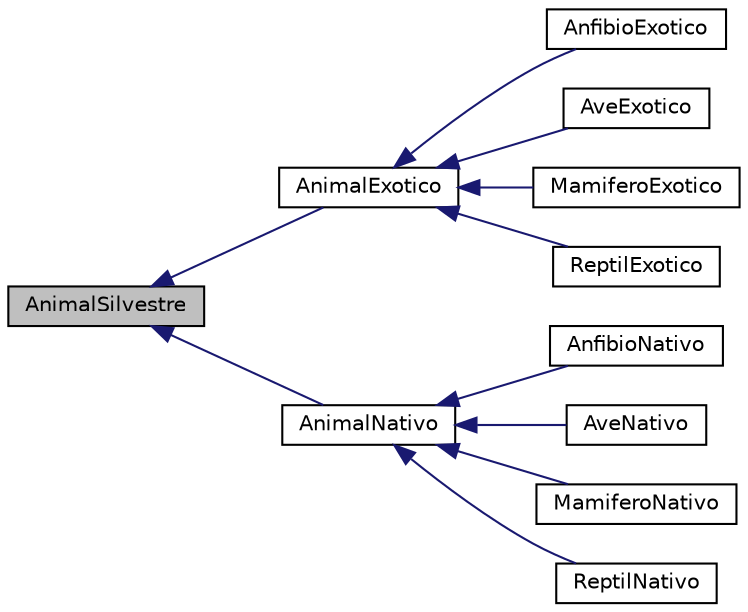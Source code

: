 digraph "AnimalSilvestre"
{
  edge [fontname="Helvetica",fontsize="10",labelfontname="Helvetica",labelfontsize="10"];
  node [fontname="Helvetica",fontsize="10",shape=record];
  rankdir="LR";
  Node0 [label="AnimalSilvestre",height=0.2,width=0.4,color="black", fillcolor="grey75", style="filled", fontcolor="black"];
  Node0 -> Node1 [dir="back",color="midnightblue",fontsize="10",style="solid"];
  Node1 [label="AnimalExotico",height=0.2,width=0.4,color="black", fillcolor="white", style="filled",URL="$classAnimalExotico.html"];
  Node1 -> Node2 [dir="back",color="midnightblue",fontsize="10",style="solid"];
  Node2 [label="AnfibioExotico",height=0.2,width=0.4,color="black", fillcolor="white", style="filled",URL="$classAnfibioExotico.html"];
  Node1 -> Node3 [dir="back",color="midnightblue",fontsize="10",style="solid"];
  Node3 [label="AveExotico",height=0.2,width=0.4,color="black", fillcolor="white", style="filled",URL="$classAveExotico.html"];
  Node1 -> Node4 [dir="back",color="midnightblue",fontsize="10",style="solid"];
  Node4 [label="MamiferoExotico",height=0.2,width=0.4,color="black", fillcolor="white", style="filled",URL="$classMamiferoExotico.html"];
  Node1 -> Node5 [dir="back",color="midnightblue",fontsize="10",style="solid"];
  Node5 [label="ReptilExotico",height=0.2,width=0.4,color="black", fillcolor="white", style="filled",URL="$classReptilExotico.html"];
  Node0 -> Node6 [dir="back",color="midnightblue",fontsize="10",style="solid"];
  Node6 [label="AnimalNativo",height=0.2,width=0.4,color="black", fillcolor="white", style="filled",URL="$classAnimalNativo.html"];
  Node6 -> Node7 [dir="back",color="midnightblue",fontsize="10",style="solid"];
  Node7 [label="AnfibioNativo",height=0.2,width=0.4,color="black", fillcolor="white", style="filled",URL="$classAnfibioNativo.html"];
  Node6 -> Node8 [dir="back",color="midnightblue",fontsize="10",style="solid"];
  Node8 [label="AveNativo",height=0.2,width=0.4,color="black", fillcolor="white", style="filled",URL="$classAveNativo.html"];
  Node6 -> Node9 [dir="back",color="midnightblue",fontsize="10",style="solid"];
  Node9 [label="MamiferoNativo",height=0.2,width=0.4,color="black", fillcolor="white", style="filled",URL="$classMamiferoNativo.html"];
  Node6 -> Node10 [dir="back",color="midnightblue",fontsize="10",style="solid"];
  Node10 [label="ReptilNativo",height=0.2,width=0.4,color="black", fillcolor="white", style="filled",URL="$classReptilNativo.html"];
}
